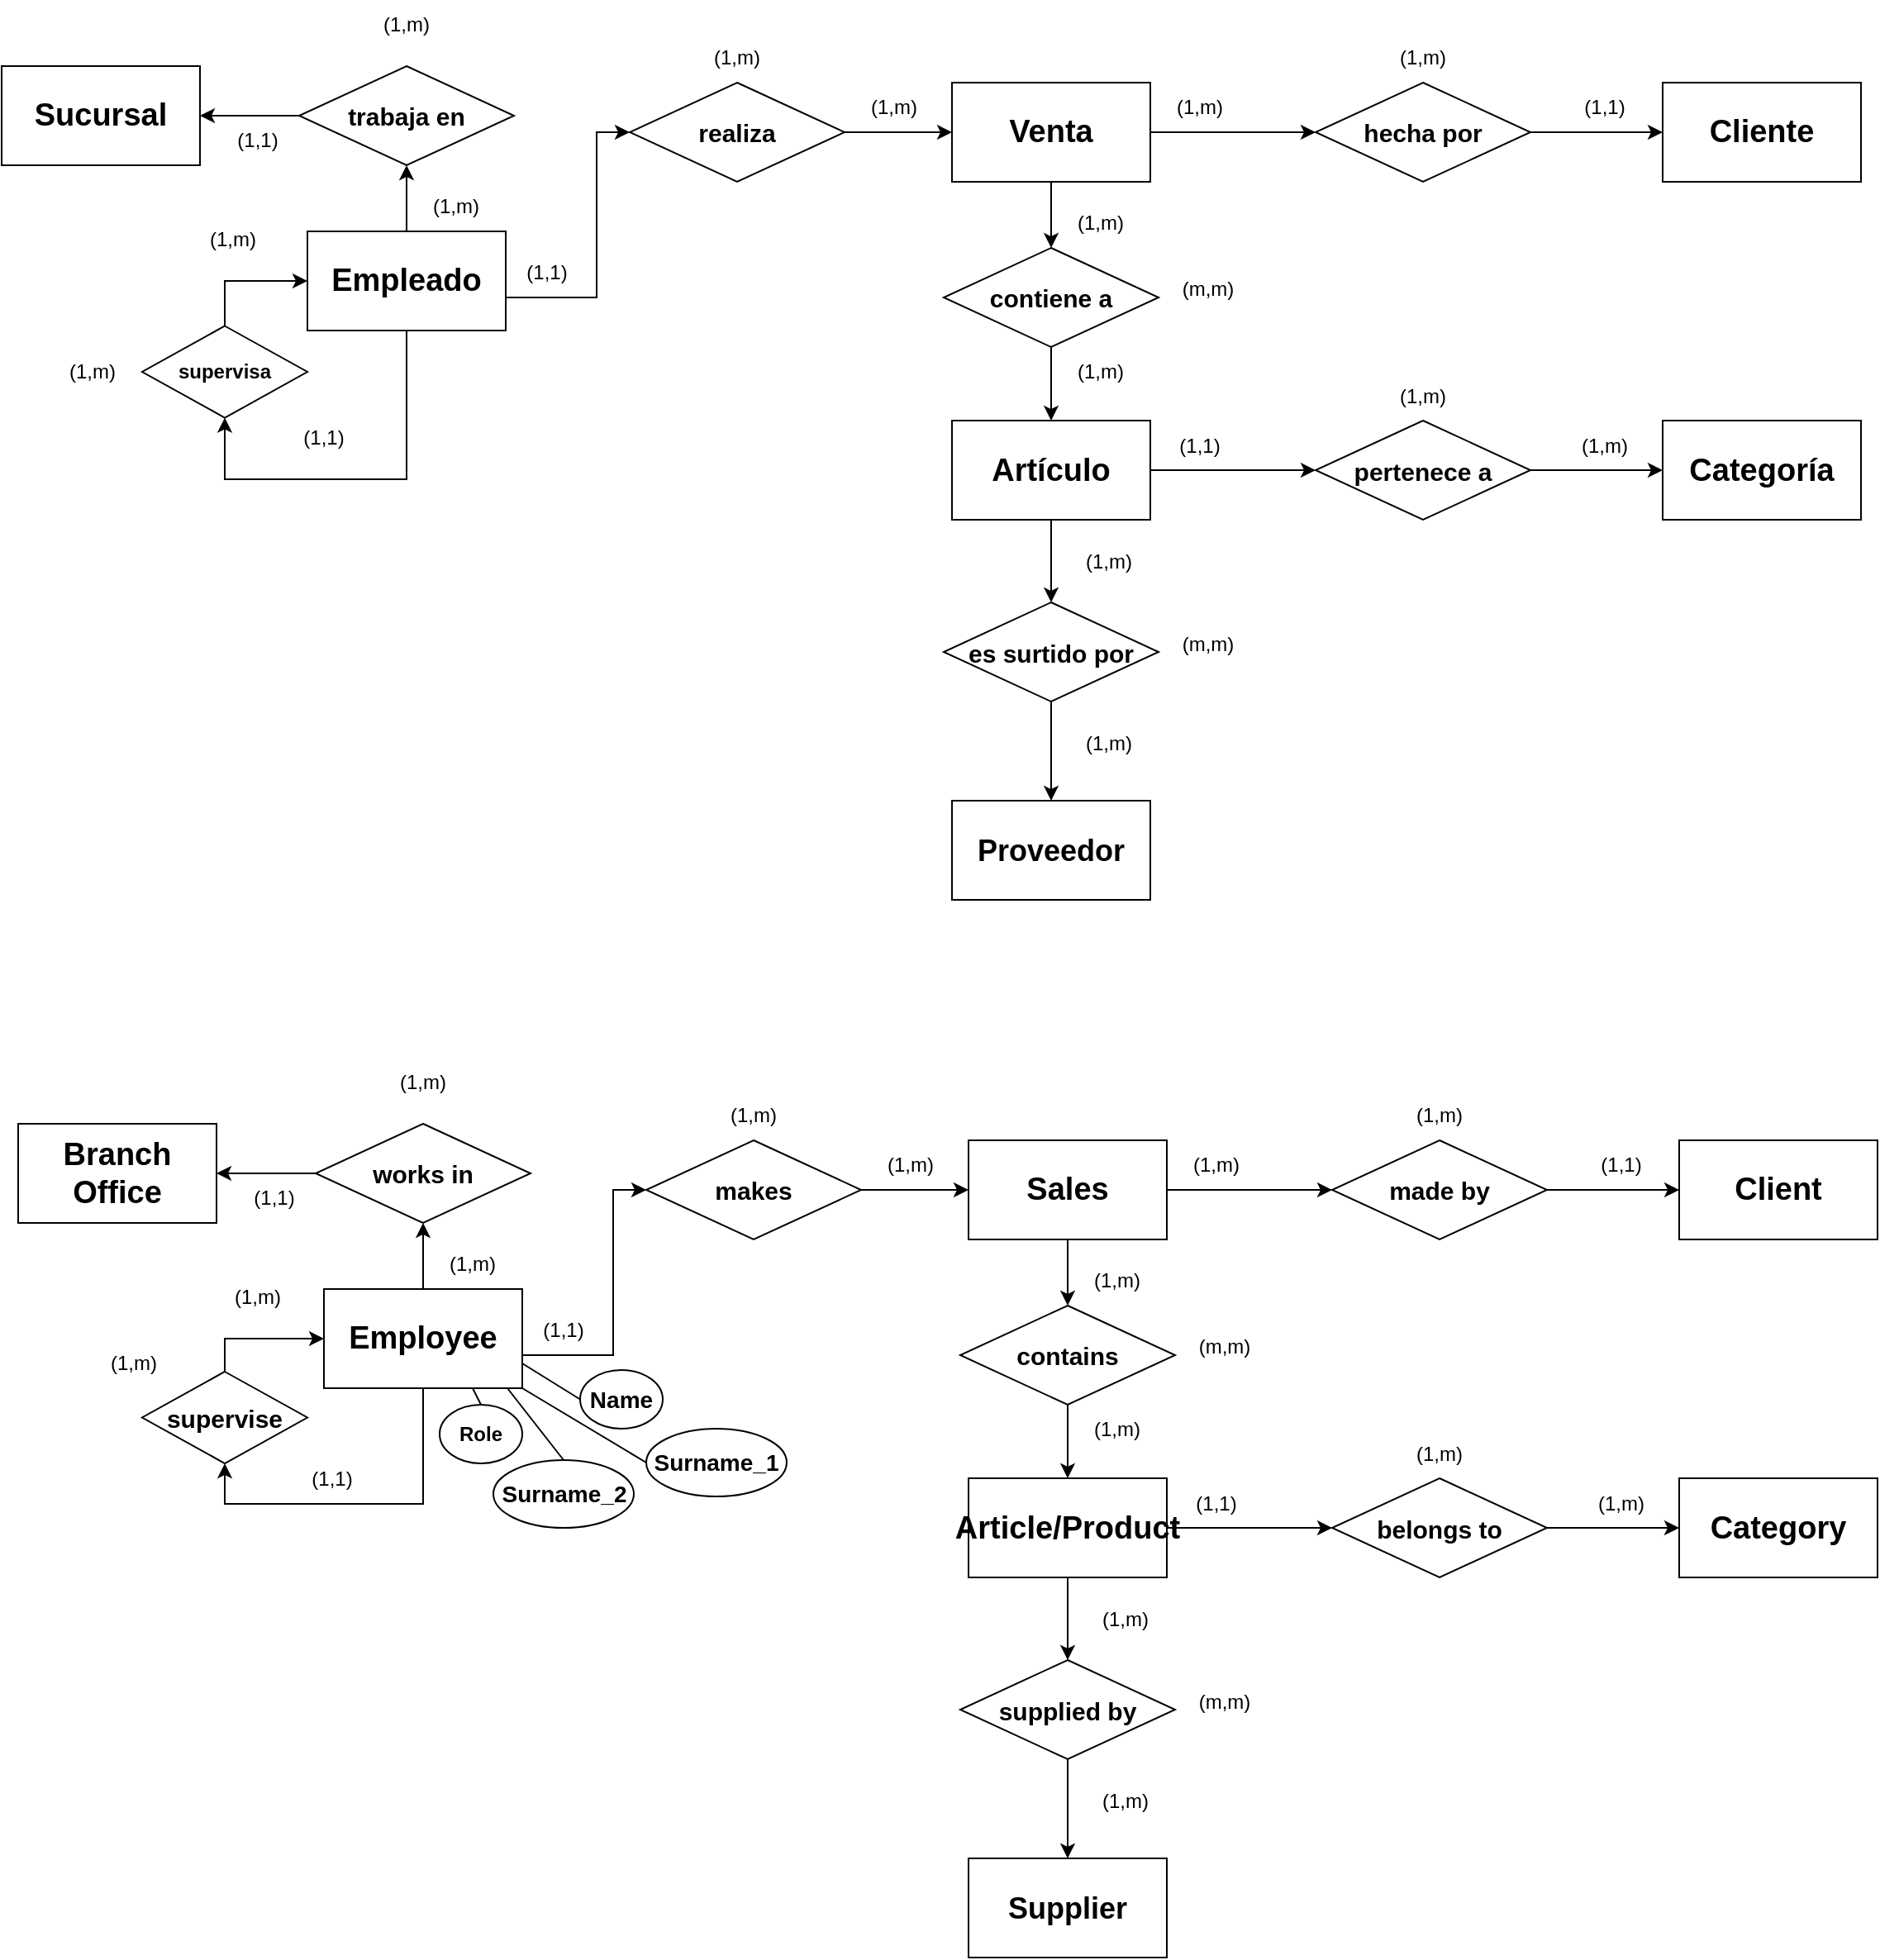 <mxfile version="27.0.3">
  <diagram id="C5RBs43oDa-KdzZeNtuy" name="Page-1">
    <mxGraphModel dx="2253" dy="795" grid="1" gridSize="10" guides="1" tooltips="1" connect="1" arrows="1" fold="1" page="1" pageScale="1" pageWidth="827" pageHeight="1169" math="0" shadow="0">
      <root>
        <mxCell id="WIyWlLk6GJQsqaUBKTNV-0" />
        <mxCell id="WIyWlLk6GJQsqaUBKTNV-1" parent="WIyWlLk6GJQsqaUBKTNV-0" />
        <mxCell id="llLbmUyGiM_DSp_lShBI-13" style="edgeStyle=orthogonalEdgeStyle;rounded=0;orthogonalLoop=1;jettySize=auto;html=1;entryX=0;entryY=0.5;entryDx=0;entryDy=0;" parent="WIyWlLk6GJQsqaUBKTNV-1" source="llLbmUyGiM_DSp_lShBI-0" target="llLbmUyGiM_DSp_lShBI-12" edge="1">
          <mxGeometry relative="1" as="geometry" />
        </mxCell>
        <mxCell id="llLbmUyGiM_DSp_lShBI-16" style="edgeStyle=orthogonalEdgeStyle;rounded=0;orthogonalLoop=1;jettySize=auto;html=1;exitX=0.5;exitY=1;exitDx=0;exitDy=0;entryX=0.5;entryY=0;entryDx=0;entryDy=0;" parent="WIyWlLk6GJQsqaUBKTNV-1" source="llLbmUyGiM_DSp_lShBI-0" target="llLbmUyGiM_DSp_lShBI-15" edge="1">
          <mxGeometry relative="1" as="geometry" />
        </mxCell>
        <mxCell id="llLbmUyGiM_DSp_lShBI-0" value="&lt;font style=&quot;font-size: 19px;&quot;&gt;&lt;b&gt;Artículo&lt;/b&gt;&lt;/font&gt;" style="rounded=0;whiteSpace=wrap;html=1;" parent="WIyWlLk6GJQsqaUBKTNV-1" vertex="1">
          <mxGeometry x="115" y="294.5" width="120" height="60" as="geometry" />
        </mxCell>
        <mxCell id="llLbmUyGiM_DSp_lShBI-1" value="&lt;b&gt;&lt;font style=&quot;font-size: 19px;&quot;&gt;Categoría&lt;/font&gt;&lt;/b&gt;" style="rounded=0;whiteSpace=wrap;html=1;" parent="WIyWlLk6GJQsqaUBKTNV-1" vertex="1">
          <mxGeometry x="545" y="294.5" width="120" height="60" as="geometry" />
        </mxCell>
        <mxCell id="llLbmUyGiM_DSp_lShBI-2" value="&lt;b&gt;&lt;font style=&quot;font-size: 18px;&quot;&gt;Proveedor&lt;/font&gt;&lt;/b&gt;" style="rounded=0;whiteSpace=wrap;html=1;" parent="WIyWlLk6GJQsqaUBKTNV-1" vertex="1">
          <mxGeometry x="115" y="524.5" width="120" height="60" as="geometry" />
        </mxCell>
        <mxCell id="llLbmUyGiM_DSp_lShBI-3" value="&lt;font style=&quot;font-size: 19px;&quot;&gt;&lt;b&gt;&lt;font&gt;Cliente&lt;/font&gt;&lt;/b&gt;&lt;/font&gt;" style="rounded=0;whiteSpace=wrap;html=1;" parent="WIyWlLk6GJQsqaUBKTNV-1" vertex="1">
          <mxGeometry x="545" y="90" width="120" height="60" as="geometry" />
        </mxCell>
        <mxCell id="llLbmUyGiM_DSp_lShBI-26" style="edgeStyle=orthogonalEdgeStyle;rounded=0;orthogonalLoop=1;jettySize=auto;html=1;exitX=0.5;exitY=0;exitDx=0;exitDy=0;entryX=0.5;entryY=1;entryDx=0;entryDy=0;" parent="WIyWlLk6GJQsqaUBKTNV-1" source="llLbmUyGiM_DSp_lShBI-4" target="llLbmUyGiM_DSp_lShBI-24" edge="1">
          <mxGeometry relative="1" as="geometry">
            <mxPoint x="-150" y="150" as="targetPoint" />
            <Array as="points" />
          </mxGeometry>
        </mxCell>
        <mxCell id="llLbmUyGiM_DSp_lShBI-31" style="edgeStyle=orthogonalEdgeStyle;rounded=0;orthogonalLoop=1;jettySize=auto;html=1;exitX=1;exitY=0.5;exitDx=0;exitDy=0;entryX=0;entryY=0.5;entryDx=0;entryDy=0;" parent="WIyWlLk6GJQsqaUBKTNV-1" source="llLbmUyGiM_DSp_lShBI-4" target="llLbmUyGiM_DSp_lShBI-30" edge="1">
          <mxGeometry relative="1" as="geometry">
            <Array as="points">
              <mxPoint x="-155" y="220" />
              <mxPoint x="-100" y="220" />
              <mxPoint x="-100" y="120" />
            </Array>
          </mxGeometry>
        </mxCell>
        <mxCell id="llLbmUyGiM_DSp_lShBI-4" value="&lt;b&gt;&lt;font style=&quot;font-size: 19px;&quot;&gt;Empleado&lt;/font&gt;&lt;/b&gt;" style="rounded=0;whiteSpace=wrap;html=1;" parent="WIyWlLk6GJQsqaUBKTNV-1" vertex="1">
          <mxGeometry x="-275" y="180" width="120" height="60" as="geometry" />
        </mxCell>
        <mxCell id="llLbmUyGiM_DSp_lShBI-5" value="&lt;b&gt;&lt;font style=&quot;font-size: 19px;&quot;&gt;Sucursal&lt;/font&gt;&lt;/b&gt;" style="rounded=0;whiteSpace=wrap;html=1;" parent="WIyWlLk6GJQsqaUBKTNV-1" vertex="1">
          <mxGeometry x="-460" y="80" width="120" height="60" as="geometry" />
        </mxCell>
        <mxCell id="llLbmUyGiM_DSp_lShBI-19" style="edgeStyle=orthogonalEdgeStyle;rounded=0;orthogonalLoop=1;jettySize=auto;html=1;exitX=0.5;exitY=1;exitDx=0;exitDy=0;entryX=0.5;entryY=0;entryDx=0;entryDy=0;" parent="WIyWlLk6GJQsqaUBKTNV-1" source="llLbmUyGiM_DSp_lShBI-6" target="llLbmUyGiM_DSp_lShBI-18" edge="1">
          <mxGeometry relative="1" as="geometry" />
        </mxCell>
        <mxCell id="llLbmUyGiM_DSp_lShBI-22" style="edgeStyle=orthogonalEdgeStyle;rounded=0;orthogonalLoop=1;jettySize=auto;html=1;exitX=1;exitY=0.5;exitDx=0;exitDy=0;entryX=0;entryY=0.5;entryDx=0;entryDy=0;" parent="WIyWlLk6GJQsqaUBKTNV-1" source="llLbmUyGiM_DSp_lShBI-6" target="llLbmUyGiM_DSp_lShBI-21" edge="1">
          <mxGeometry relative="1" as="geometry" />
        </mxCell>
        <mxCell id="llLbmUyGiM_DSp_lShBI-6" value="&lt;b&gt;&lt;font style=&quot;font-size: 19px;&quot;&gt;Venta&lt;/font&gt;&lt;/b&gt;" style="rounded=0;whiteSpace=wrap;html=1;" parent="WIyWlLk6GJQsqaUBKTNV-1" vertex="1">
          <mxGeometry x="115" y="90" width="120" height="60" as="geometry" />
        </mxCell>
        <mxCell id="llLbmUyGiM_DSp_lShBI-28" style="edgeStyle=orthogonalEdgeStyle;rounded=0;orthogonalLoop=1;jettySize=auto;html=1;entryX=0.5;entryY=1;entryDx=0;entryDy=0;exitX=0.5;exitY=1;exitDx=0;exitDy=0;" parent="WIyWlLk6GJQsqaUBKTNV-1" source="llLbmUyGiM_DSp_lShBI-4" target="llLbmUyGiM_DSp_lShBI-50" edge="1">
          <mxGeometry relative="1" as="geometry">
            <Array as="points">
              <mxPoint x="-215" y="330" />
              <mxPoint x="-325" y="330" />
            </Array>
            <mxPoint x="-290" y="355" as="sourcePoint" />
          </mxGeometry>
        </mxCell>
        <mxCell id="llLbmUyGiM_DSp_lShBI-14" style="edgeStyle=orthogonalEdgeStyle;rounded=0;orthogonalLoop=1;jettySize=auto;html=1;exitX=1;exitY=0.5;exitDx=0;exitDy=0;entryX=0;entryY=0.5;entryDx=0;entryDy=0;" parent="WIyWlLk6GJQsqaUBKTNV-1" source="llLbmUyGiM_DSp_lShBI-12" target="llLbmUyGiM_DSp_lShBI-1" edge="1">
          <mxGeometry relative="1" as="geometry" />
        </mxCell>
        <mxCell id="llLbmUyGiM_DSp_lShBI-12" value="&lt;font style=&quot;font-size: 15px;&quot;&gt;&lt;b&gt;pertenece a&lt;/b&gt;&lt;/font&gt;" style="rhombus;whiteSpace=wrap;html=1;" parent="WIyWlLk6GJQsqaUBKTNV-1" vertex="1">
          <mxGeometry x="335" y="294.5" width="130" height="60" as="geometry" />
        </mxCell>
        <mxCell id="llLbmUyGiM_DSp_lShBI-17" style="edgeStyle=orthogonalEdgeStyle;rounded=0;orthogonalLoop=1;jettySize=auto;html=1;exitX=0.5;exitY=1;exitDx=0;exitDy=0;entryX=0.5;entryY=0;entryDx=0;entryDy=0;" parent="WIyWlLk6GJQsqaUBKTNV-1" source="llLbmUyGiM_DSp_lShBI-15" target="llLbmUyGiM_DSp_lShBI-2" edge="1">
          <mxGeometry relative="1" as="geometry" />
        </mxCell>
        <mxCell id="llLbmUyGiM_DSp_lShBI-15" value="&lt;font style=&quot;font-size: 15px;&quot;&gt;&lt;b&gt;es surtido por&lt;/b&gt;&lt;/font&gt;" style="rhombus;whiteSpace=wrap;html=1;" parent="WIyWlLk6GJQsqaUBKTNV-1" vertex="1">
          <mxGeometry x="110" y="404.5" width="130" height="60" as="geometry" />
        </mxCell>
        <mxCell id="llLbmUyGiM_DSp_lShBI-20" style="edgeStyle=orthogonalEdgeStyle;rounded=0;orthogonalLoop=1;jettySize=auto;html=1;exitX=0.5;exitY=1;exitDx=0;exitDy=0;entryX=0.5;entryY=0;entryDx=0;entryDy=0;" parent="WIyWlLk6GJQsqaUBKTNV-1" source="llLbmUyGiM_DSp_lShBI-18" target="llLbmUyGiM_DSp_lShBI-0" edge="1">
          <mxGeometry relative="1" as="geometry" />
        </mxCell>
        <mxCell id="llLbmUyGiM_DSp_lShBI-18" value="&lt;font style=&quot;font-size: 15px;&quot;&gt;&lt;b&gt;contiene a&lt;/b&gt;&lt;/font&gt;" style="rhombus;whiteSpace=wrap;html=1;" parent="WIyWlLk6GJQsqaUBKTNV-1" vertex="1">
          <mxGeometry x="110" y="190" width="130" height="60" as="geometry" />
        </mxCell>
        <mxCell id="llLbmUyGiM_DSp_lShBI-23" style="edgeStyle=orthogonalEdgeStyle;rounded=0;orthogonalLoop=1;jettySize=auto;html=1;exitX=1;exitY=0.5;exitDx=0;exitDy=0;entryX=0;entryY=0.5;entryDx=0;entryDy=0;" parent="WIyWlLk6GJQsqaUBKTNV-1" source="llLbmUyGiM_DSp_lShBI-21" target="llLbmUyGiM_DSp_lShBI-3" edge="1">
          <mxGeometry relative="1" as="geometry" />
        </mxCell>
        <mxCell id="llLbmUyGiM_DSp_lShBI-21" value="&lt;font style=&quot;font-size: 15px;&quot;&gt;&lt;b&gt;hecha por&lt;/b&gt;&lt;/font&gt;" style="rhombus;whiteSpace=wrap;html=1;" parent="WIyWlLk6GJQsqaUBKTNV-1" vertex="1">
          <mxGeometry x="335" y="90" width="130" height="60" as="geometry" />
        </mxCell>
        <mxCell id="llLbmUyGiM_DSp_lShBI-25" style="edgeStyle=orthogonalEdgeStyle;rounded=0;orthogonalLoop=1;jettySize=auto;html=1;exitX=0;exitY=0.5;exitDx=0;exitDy=0;entryX=1;entryY=0.5;entryDx=0;entryDy=0;" parent="WIyWlLk6GJQsqaUBKTNV-1" source="llLbmUyGiM_DSp_lShBI-24" target="llLbmUyGiM_DSp_lShBI-5" edge="1">
          <mxGeometry relative="1" as="geometry" />
        </mxCell>
        <mxCell id="llLbmUyGiM_DSp_lShBI-24" value="&lt;font style=&quot;font-size: 15px;&quot;&gt;&lt;b&gt;trabaja en&lt;/b&gt;&lt;/font&gt;" style="rhombus;whiteSpace=wrap;html=1;" parent="WIyWlLk6GJQsqaUBKTNV-1" vertex="1">
          <mxGeometry x="-280" y="80" width="130" height="60" as="geometry" />
        </mxCell>
        <mxCell id="llLbmUyGiM_DSp_lShBI-32" style="edgeStyle=orthogonalEdgeStyle;rounded=0;orthogonalLoop=1;jettySize=auto;html=1;exitX=1;exitY=0.5;exitDx=0;exitDy=0;entryX=0;entryY=0.5;entryDx=0;entryDy=0;" parent="WIyWlLk6GJQsqaUBKTNV-1" source="llLbmUyGiM_DSp_lShBI-30" target="llLbmUyGiM_DSp_lShBI-6" edge="1">
          <mxGeometry relative="1" as="geometry" />
        </mxCell>
        <mxCell id="llLbmUyGiM_DSp_lShBI-30" value="&lt;font style=&quot;font-size: 15px;&quot;&gt;&lt;b&gt;realiza&lt;/b&gt;&lt;/font&gt;" style="rhombus;whiteSpace=wrap;html=1;" parent="WIyWlLk6GJQsqaUBKTNV-1" vertex="1">
          <mxGeometry x="-80" y="90" width="130" height="60" as="geometry" />
        </mxCell>
        <mxCell id="llLbmUyGiM_DSp_lShBI-33" value="(1,1)" style="text;html=1;align=center;verticalAlign=middle;whiteSpace=wrap;rounded=0;" parent="WIyWlLk6GJQsqaUBKTNV-1" vertex="1">
          <mxGeometry x="235" y="294.5" width="60" height="30" as="geometry" />
        </mxCell>
        <mxCell id="llLbmUyGiM_DSp_lShBI-34" value="(1,m)" style="text;html=1;align=center;verticalAlign=middle;whiteSpace=wrap;rounded=0;" parent="WIyWlLk6GJQsqaUBKTNV-1" vertex="1">
          <mxGeometry x="480" y="294.5" width="60" height="30" as="geometry" />
        </mxCell>
        <mxCell id="llLbmUyGiM_DSp_lShBI-35" value="(1,m)" style="text;html=1;align=center;verticalAlign=middle;whiteSpace=wrap;rounded=0;" parent="WIyWlLk6GJQsqaUBKTNV-1" vertex="1">
          <mxGeometry x="370" y="264.5" width="60" height="30" as="geometry" />
        </mxCell>
        <mxCell id="llLbmUyGiM_DSp_lShBI-36" value="(1,m)" style="text;html=1;align=center;verticalAlign=middle;whiteSpace=wrap;rounded=0;" parent="WIyWlLk6GJQsqaUBKTNV-1" vertex="1">
          <mxGeometry x="370" y="60" width="60" height="30" as="geometry" />
        </mxCell>
        <mxCell id="llLbmUyGiM_DSp_lShBI-37" value="(1,m)" style="text;html=1;align=center;verticalAlign=middle;whiteSpace=wrap;rounded=0;" parent="WIyWlLk6GJQsqaUBKTNV-1" vertex="1">
          <mxGeometry x="235" y="90" width="60" height="30" as="geometry" />
        </mxCell>
        <mxCell id="llLbmUyGiM_DSp_lShBI-38" value="(1,1)" style="text;html=1;align=center;verticalAlign=middle;whiteSpace=wrap;rounded=0;" parent="WIyWlLk6GJQsqaUBKTNV-1" vertex="1">
          <mxGeometry x="480" y="90" width="60" height="30" as="geometry" />
        </mxCell>
        <mxCell id="llLbmUyGiM_DSp_lShBI-39" value="(1,m)" style="text;html=1;align=center;verticalAlign=middle;whiteSpace=wrap;rounded=0;" parent="WIyWlLk6GJQsqaUBKTNV-1" vertex="1">
          <mxGeometry x="180" y="474.5" width="60" height="30" as="geometry" />
        </mxCell>
        <mxCell id="llLbmUyGiM_DSp_lShBI-40" value="(m,m)" style="text;html=1;align=center;verticalAlign=middle;whiteSpace=wrap;rounded=0;" parent="WIyWlLk6GJQsqaUBKTNV-1" vertex="1">
          <mxGeometry x="240" y="414.5" width="60" height="30" as="geometry" />
        </mxCell>
        <mxCell id="llLbmUyGiM_DSp_lShBI-41" value="(1,m)" style="text;html=1;align=center;verticalAlign=middle;whiteSpace=wrap;rounded=0;" parent="WIyWlLk6GJQsqaUBKTNV-1" vertex="1">
          <mxGeometry x="180" y="364.5" width="60" height="30" as="geometry" />
        </mxCell>
        <mxCell id="llLbmUyGiM_DSp_lShBI-42" value="(m,m)" style="text;html=1;align=center;verticalAlign=middle;whiteSpace=wrap;rounded=0;" parent="WIyWlLk6GJQsqaUBKTNV-1" vertex="1">
          <mxGeometry x="240" y="200" width="60" height="30" as="geometry" />
        </mxCell>
        <mxCell id="llLbmUyGiM_DSp_lShBI-43" value="(1,m)" style="text;html=1;align=center;verticalAlign=middle;whiteSpace=wrap;rounded=0;" parent="WIyWlLk6GJQsqaUBKTNV-1" vertex="1">
          <mxGeometry x="175" y="160" width="60" height="30" as="geometry" />
        </mxCell>
        <mxCell id="llLbmUyGiM_DSp_lShBI-44" value="(1,m)" style="text;html=1;align=center;verticalAlign=middle;whiteSpace=wrap;rounded=0;" parent="WIyWlLk6GJQsqaUBKTNV-1" vertex="1">
          <mxGeometry x="175" y="250" width="60" height="30" as="geometry" />
        </mxCell>
        <mxCell id="llLbmUyGiM_DSp_lShBI-45" value="(1,m)" style="text;html=1;align=center;verticalAlign=middle;whiteSpace=wrap;rounded=0;" parent="WIyWlLk6GJQsqaUBKTNV-1" vertex="1">
          <mxGeometry x="-45" y="60" width="60" height="30" as="geometry" />
        </mxCell>
        <mxCell id="llLbmUyGiM_DSp_lShBI-47" value="(1,m)" style="text;html=1;align=center;verticalAlign=middle;whiteSpace=wrap;rounded=0;" parent="WIyWlLk6GJQsqaUBKTNV-1" vertex="1">
          <mxGeometry x="50" y="90" width="60" height="30" as="geometry" />
        </mxCell>
        <mxCell id="llLbmUyGiM_DSp_lShBI-48" value="(1,1)" style="text;html=1;align=center;verticalAlign=middle;whiteSpace=wrap;rounded=0;" parent="WIyWlLk6GJQsqaUBKTNV-1" vertex="1">
          <mxGeometry x="-160" y="190" width="60" height="30" as="geometry" />
        </mxCell>
        <mxCell id="llLbmUyGiM_DSp_lShBI-51" style="edgeStyle=orthogonalEdgeStyle;rounded=0;orthogonalLoop=1;jettySize=auto;html=1;exitX=0.5;exitY=0;exitDx=0;exitDy=0;entryX=0;entryY=0.5;entryDx=0;entryDy=0;" parent="WIyWlLk6GJQsqaUBKTNV-1" source="llLbmUyGiM_DSp_lShBI-50" target="llLbmUyGiM_DSp_lShBI-4" edge="1">
          <mxGeometry relative="1" as="geometry" />
        </mxCell>
        <mxCell id="llLbmUyGiM_DSp_lShBI-50" value="&lt;b&gt;supervisa&lt;/b&gt;" style="rhombus;whiteSpace=wrap;html=1;" parent="WIyWlLk6GJQsqaUBKTNV-1" vertex="1">
          <mxGeometry x="-375" y="237.25" width="100" height="55.5" as="geometry" />
        </mxCell>
        <mxCell id="llLbmUyGiM_DSp_lShBI-56" value="(1,m)" style="text;html=1;align=center;verticalAlign=middle;whiteSpace=wrap;rounded=0;" parent="WIyWlLk6GJQsqaUBKTNV-1" vertex="1">
          <mxGeometry x="-435" y="250" width="60" height="30" as="geometry" />
        </mxCell>
        <mxCell id="llLbmUyGiM_DSp_lShBI-57" value="(1,1)" style="text;html=1;align=center;verticalAlign=middle;whiteSpace=wrap;rounded=0;" parent="WIyWlLk6GJQsqaUBKTNV-1" vertex="1">
          <mxGeometry x="-295" y="290" width="60" height="30" as="geometry" />
        </mxCell>
        <mxCell id="llLbmUyGiM_DSp_lShBI-58" value="(1,m)" style="text;html=1;align=center;verticalAlign=middle;whiteSpace=wrap;rounded=0;" parent="WIyWlLk6GJQsqaUBKTNV-1" vertex="1">
          <mxGeometry x="-350" y="170" width="60" height="30" as="geometry" />
        </mxCell>
        <mxCell id="llLbmUyGiM_DSp_lShBI-59" value="(1,m)" style="text;html=1;align=center;verticalAlign=middle;whiteSpace=wrap;rounded=0;" parent="WIyWlLk6GJQsqaUBKTNV-1" vertex="1">
          <mxGeometry x="-215" y="150" width="60" height="30" as="geometry" />
        </mxCell>
        <mxCell id="llLbmUyGiM_DSp_lShBI-60" value="(1,1)" style="text;html=1;align=center;verticalAlign=middle;whiteSpace=wrap;rounded=0;" parent="WIyWlLk6GJQsqaUBKTNV-1" vertex="1">
          <mxGeometry x="-335" y="110" width="60" height="30" as="geometry" />
        </mxCell>
        <mxCell id="llLbmUyGiM_DSp_lShBI-61" value="(1,m)" style="text;html=1;align=center;verticalAlign=middle;whiteSpace=wrap;rounded=0;" parent="WIyWlLk6GJQsqaUBKTNV-1" vertex="1">
          <mxGeometry x="-245" y="40" width="60" height="30" as="geometry" />
        </mxCell>
        <mxCell id="HCAQLr0svEUG1q-5PZJa-0" style="edgeStyle=orthogonalEdgeStyle;rounded=0;orthogonalLoop=1;jettySize=auto;html=1;entryX=0;entryY=0.5;entryDx=0;entryDy=0;" parent="WIyWlLk6GJQsqaUBKTNV-1" source="HCAQLr0svEUG1q-5PZJa-2" target="HCAQLr0svEUG1q-5PZJa-17" edge="1">
          <mxGeometry relative="1" as="geometry" />
        </mxCell>
        <mxCell id="HCAQLr0svEUG1q-5PZJa-1" style="edgeStyle=orthogonalEdgeStyle;rounded=0;orthogonalLoop=1;jettySize=auto;html=1;exitX=0.5;exitY=1;exitDx=0;exitDy=0;entryX=0.5;entryY=0;entryDx=0;entryDy=0;" parent="WIyWlLk6GJQsqaUBKTNV-1" source="HCAQLr0svEUG1q-5PZJa-2" target="HCAQLr0svEUG1q-5PZJa-19" edge="1">
          <mxGeometry relative="1" as="geometry" />
        </mxCell>
        <mxCell id="HCAQLr0svEUG1q-5PZJa-2" value="&lt;font style=&quot;font-size: 19px;&quot;&gt;&lt;b&gt;Article/Product&lt;/b&gt;&lt;/font&gt;" style="rounded=0;whiteSpace=wrap;html=1;" parent="WIyWlLk6GJQsqaUBKTNV-1" vertex="1">
          <mxGeometry x="125" y="934.5" width="120" height="60" as="geometry" />
        </mxCell>
        <mxCell id="HCAQLr0svEUG1q-5PZJa-3" value="&lt;b&gt;&lt;font style=&quot;font-size: 19px;&quot;&gt;Category&lt;/font&gt;&lt;/b&gt;" style="rounded=0;whiteSpace=wrap;html=1;" parent="WIyWlLk6GJQsqaUBKTNV-1" vertex="1">
          <mxGeometry x="555" y="934.5" width="120" height="60" as="geometry" />
        </mxCell>
        <mxCell id="HCAQLr0svEUG1q-5PZJa-4" value="&lt;b&gt;&lt;font style=&quot;font-size: 18px;&quot;&gt;Supplier&lt;/font&gt;&lt;/b&gt;" style="rounded=0;whiteSpace=wrap;html=1;" parent="WIyWlLk6GJQsqaUBKTNV-1" vertex="1">
          <mxGeometry x="125" y="1164.5" width="120" height="60" as="geometry" />
        </mxCell>
        <mxCell id="HCAQLr0svEUG1q-5PZJa-5" value="&lt;font style=&quot;font-size: 19px;&quot;&gt;&lt;b&gt;&lt;font&gt;Client&lt;/font&gt;&lt;/b&gt;&lt;/font&gt;" style="rounded=0;whiteSpace=wrap;html=1;" parent="WIyWlLk6GJQsqaUBKTNV-1" vertex="1">
          <mxGeometry x="555" y="730" width="120" height="60" as="geometry" />
        </mxCell>
        <mxCell id="HCAQLr0svEUG1q-5PZJa-6" style="edgeStyle=orthogonalEdgeStyle;rounded=0;orthogonalLoop=1;jettySize=auto;html=1;exitX=0.5;exitY=0;exitDx=0;exitDy=0;entryX=0.5;entryY=1;entryDx=0;entryDy=0;" parent="WIyWlLk6GJQsqaUBKTNV-1" source="HCAQLr0svEUG1q-5PZJa-9" target="HCAQLr0svEUG1q-5PZJa-25" edge="1">
          <mxGeometry relative="1" as="geometry">
            <mxPoint x="-140" y="790" as="targetPoint" />
            <Array as="points" />
          </mxGeometry>
        </mxCell>
        <mxCell id="HCAQLr0svEUG1q-5PZJa-8" style="edgeStyle=orthogonalEdgeStyle;rounded=0;orthogonalLoop=1;jettySize=auto;html=1;exitX=1;exitY=0.5;exitDx=0;exitDy=0;entryX=0;entryY=0.5;entryDx=0;entryDy=0;" parent="WIyWlLk6GJQsqaUBKTNV-1" source="HCAQLr0svEUG1q-5PZJa-9" target="HCAQLr0svEUG1q-5PZJa-27" edge="1">
          <mxGeometry relative="1" as="geometry">
            <Array as="points">
              <mxPoint x="-145" y="860" />
              <mxPoint x="-90" y="860" />
              <mxPoint x="-90" y="760" />
            </Array>
          </mxGeometry>
        </mxCell>
        <mxCell id="HCAQLr0svEUG1q-5PZJa-9" value="&lt;b&gt;&lt;font style=&quot;font-size: 19px;&quot;&gt;Employee&lt;/font&gt;&lt;/b&gt;" style="rounded=0;whiteSpace=wrap;html=1;" parent="WIyWlLk6GJQsqaUBKTNV-1" vertex="1">
          <mxGeometry x="-265" y="820" width="120" height="60" as="geometry" />
        </mxCell>
        <mxCell id="HCAQLr0svEUG1q-5PZJa-10" value="&lt;b&gt;&lt;font style=&quot;font-size: 19px;&quot;&gt;Branch Office&lt;/font&gt;&lt;/b&gt;" style="rounded=0;whiteSpace=wrap;html=1;" parent="WIyWlLk6GJQsqaUBKTNV-1" vertex="1">
          <mxGeometry x="-450" y="720" width="120" height="60" as="geometry" />
        </mxCell>
        <mxCell id="HCAQLr0svEUG1q-5PZJa-11" style="edgeStyle=orthogonalEdgeStyle;rounded=0;orthogonalLoop=1;jettySize=auto;html=1;exitX=0.5;exitY=1;exitDx=0;exitDy=0;entryX=0.5;entryY=0;entryDx=0;entryDy=0;" parent="WIyWlLk6GJQsqaUBKTNV-1" source="HCAQLr0svEUG1q-5PZJa-13" target="HCAQLr0svEUG1q-5PZJa-21" edge="1">
          <mxGeometry relative="1" as="geometry" />
        </mxCell>
        <mxCell id="HCAQLr0svEUG1q-5PZJa-12" style="edgeStyle=orthogonalEdgeStyle;rounded=0;orthogonalLoop=1;jettySize=auto;html=1;exitX=1;exitY=0.5;exitDx=0;exitDy=0;entryX=0;entryY=0.5;entryDx=0;entryDy=0;" parent="WIyWlLk6GJQsqaUBKTNV-1" source="HCAQLr0svEUG1q-5PZJa-13" target="HCAQLr0svEUG1q-5PZJa-23" edge="1">
          <mxGeometry relative="1" as="geometry" />
        </mxCell>
        <mxCell id="HCAQLr0svEUG1q-5PZJa-13" value="&lt;b&gt;&lt;font style=&quot;font-size: 19px;&quot;&gt;Sales&lt;/font&gt;&lt;/b&gt;" style="rounded=0;whiteSpace=wrap;html=1;" parent="WIyWlLk6GJQsqaUBKTNV-1" vertex="1">
          <mxGeometry x="125" y="730" width="120" height="60" as="geometry" />
        </mxCell>
        <mxCell id="HCAQLr0svEUG1q-5PZJa-14" style="edgeStyle=orthogonalEdgeStyle;rounded=0;orthogonalLoop=1;jettySize=auto;html=1;entryX=0.5;entryY=1;entryDx=0;entryDy=0;exitX=0.5;exitY=1;exitDx=0;exitDy=0;" parent="WIyWlLk6GJQsqaUBKTNV-1" source="HCAQLr0svEUG1q-5PZJa-9" target="HCAQLr0svEUG1q-5PZJa-45" edge="1">
          <mxGeometry relative="1" as="geometry">
            <Array as="points">
              <mxPoint x="-205" y="950" />
              <mxPoint x="-325" y="950" />
            </Array>
            <mxPoint x="-205" y="950" as="sourcePoint" />
          </mxGeometry>
        </mxCell>
        <mxCell id="HCAQLr0svEUG1q-5PZJa-16" style="edgeStyle=orthogonalEdgeStyle;rounded=0;orthogonalLoop=1;jettySize=auto;html=1;exitX=1;exitY=0.5;exitDx=0;exitDy=0;entryX=0;entryY=0.5;entryDx=0;entryDy=0;" parent="WIyWlLk6GJQsqaUBKTNV-1" source="HCAQLr0svEUG1q-5PZJa-17" target="HCAQLr0svEUG1q-5PZJa-3" edge="1">
          <mxGeometry relative="1" as="geometry" />
        </mxCell>
        <mxCell id="HCAQLr0svEUG1q-5PZJa-17" value="&lt;font style=&quot;font-size: 15px;&quot;&gt;&lt;b&gt;belongs to&lt;/b&gt;&lt;/font&gt;" style="rhombus;whiteSpace=wrap;html=1;" parent="WIyWlLk6GJQsqaUBKTNV-1" vertex="1">
          <mxGeometry x="345" y="934.5" width="130" height="60" as="geometry" />
        </mxCell>
        <mxCell id="HCAQLr0svEUG1q-5PZJa-18" style="edgeStyle=orthogonalEdgeStyle;rounded=0;orthogonalLoop=1;jettySize=auto;html=1;exitX=0.5;exitY=1;exitDx=0;exitDy=0;entryX=0.5;entryY=0;entryDx=0;entryDy=0;" parent="WIyWlLk6GJQsqaUBKTNV-1" source="HCAQLr0svEUG1q-5PZJa-19" target="HCAQLr0svEUG1q-5PZJa-4" edge="1">
          <mxGeometry relative="1" as="geometry" />
        </mxCell>
        <mxCell id="HCAQLr0svEUG1q-5PZJa-19" value="&lt;font style=&quot;font-size: 15px;&quot;&gt;&lt;b&gt;supplied by&lt;/b&gt;&lt;/font&gt;" style="rhombus;whiteSpace=wrap;html=1;" parent="WIyWlLk6GJQsqaUBKTNV-1" vertex="1">
          <mxGeometry x="120" y="1044.5" width="130" height="60" as="geometry" />
        </mxCell>
        <mxCell id="HCAQLr0svEUG1q-5PZJa-20" style="edgeStyle=orthogonalEdgeStyle;rounded=0;orthogonalLoop=1;jettySize=auto;html=1;exitX=0.5;exitY=1;exitDx=0;exitDy=0;entryX=0.5;entryY=0;entryDx=0;entryDy=0;" parent="WIyWlLk6GJQsqaUBKTNV-1" source="HCAQLr0svEUG1q-5PZJa-21" target="HCAQLr0svEUG1q-5PZJa-2" edge="1">
          <mxGeometry relative="1" as="geometry" />
        </mxCell>
        <mxCell id="HCAQLr0svEUG1q-5PZJa-21" value="&lt;font style=&quot;font-size: 15px;&quot;&gt;&lt;b&gt;contains&lt;/b&gt;&lt;/font&gt;" style="rhombus;whiteSpace=wrap;html=1;" parent="WIyWlLk6GJQsqaUBKTNV-1" vertex="1">
          <mxGeometry x="120" y="830" width="130" height="60" as="geometry" />
        </mxCell>
        <mxCell id="HCAQLr0svEUG1q-5PZJa-22" style="edgeStyle=orthogonalEdgeStyle;rounded=0;orthogonalLoop=1;jettySize=auto;html=1;exitX=1;exitY=0.5;exitDx=0;exitDy=0;entryX=0;entryY=0.5;entryDx=0;entryDy=0;" parent="WIyWlLk6GJQsqaUBKTNV-1" source="HCAQLr0svEUG1q-5PZJa-23" target="HCAQLr0svEUG1q-5PZJa-5" edge="1">
          <mxGeometry relative="1" as="geometry" />
        </mxCell>
        <mxCell id="HCAQLr0svEUG1q-5PZJa-23" value="&lt;font style=&quot;font-size: 15px;&quot;&gt;&lt;b&gt;made by&lt;/b&gt;&lt;/font&gt;" style="rhombus;whiteSpace=wrap;html=1;" parent="WIyWlLk6GJQsqaUBKTNV-1" vertex="1">
          <mxGeometry x="345" y="730" width="130" height="60" as="geometry" />
        </mxCell>
        <mxCell id="HCAQLr0svEUG1q-5PZJa-24" style="edgeStyle=orthogonalEdgeStyle;rounded=0;orthogonalLoop=1;jettySize=auto;html=1;exitX=0;exitY=0.5;exitDx=0;exitDy=0;entryX=1;entryY=0.5;entryDx=0;entryDy=0;" parent="WIyWlLk6GJQsqaUBKTNV-1" source="HCAQLr0svEUG1q-5PZJa-25" target="HCAQLr0svEUG1q-5PZJa-10" edge="1">
          <mxGeometry relative="1" as="geometry" />
        </mxCell>
        <mxCell id="HCAQLr0svEUG1q-5PZJa-25" value="&lt;font style=&quot;font-size: 15px;&quot;&gt;&lt;b&gt;works in&lt;/b&gt;&lt;/font&gt;" style="rhombus;whiteSpace=wrap;html=1;" parent="WIyWlLk6GJQsqaUBKTNV-1" vertex="1">
          <mxGeometry x="-270" y="720" width="130" height="60" as="geometry" />
        </mxCell>
        <mxCell id="HCAQLr0svEUG1q-5PZJa-26" style="edgeStyle=orthogonalEdgeStyle;rounded=0;orthogonalLoop=1;jettySize=auto;html=1;exitX=1;exitY=0.5;exitDx=0;exitDy=0;entryX=0;entryY=0.5;entryDx=0;entryDy=0;" parent="WIyWlLk6GJQsqaUBKTNV-1" source="HCAQLr0svEUG1q-5PZJa-27" target="HCAQLr0svEUG1q-5PZJa-13" edge="1">
          <mxGeometry relative="1" as="geometry" />
        </mxCell>
        <mxCell id="HCAQLr0svEUG1q-5PZJa-27" value="&lt;font style=&quot;font-size: 15px;&quot;&gt;&lt;b&gt;makes&lt;/b&gt;&lt;/font&gt;" style="rhombus;whiteSpace=wrap;html=1;" parent="WIyWlLk6GJQsqaUBKTNV-1" vertex="1">
          <mxGeometry x="-70" y="730" width="130" height="60" as="geometry" />
        </mxCell>
        <mxCell id="HCAQLr0svEUG1q-5PZJa-28" value="(1,1)" style="text;html=1;align=center;verticalAlign=middle;whiteSpace=wrap;rounded=0;" parent="WIyWlLk6GJQsqaUBKTNV-1" vertex="1">
          <mxGeometry x="245" y="934.5" width="60" height="30" as="geometry" />
        </mxCell>
        <mxCell id="HCAQLr0svEUG1q-5PZJa-29" value="(1,m)" style="text;html=1;align=center;verticalAlign=middle;whiteSpace=wrap;rounded=0;" parent="WIyWlLk6GJQsqaUBKTNV-1" vertex="1">
          <mxGeometry x="490" y="934.5" width="60" height="30" as="geometry" />
        </mxCell>
        <mxCell id="HCAQLr0svEUG1q-5PZJa-30" value="(1,m)" style="text;html=1;align=center;verticalAlign=middle;whiteSpace=wrap;rounded=0;" parent="WIyWlLk6GJQsqaUBKTNV-1" vertex="1">
          <mxGeometry x="380" y="904.5" width="60" height="30" as="geometry" />
        </mxCell>
        <mxCell id="HCAQLr0svEUG1q-5PZJa-31" value="(1,m)" style="text;html=1;align=center;verticalAlign=middle;whiteSpace=wrap;rounded=0;" parent="WIyWlLk6GJQsqaUBKTNV-1" vertex="1">
          <mxGeometry x="380" y="700" width="60" height="30" as="geometry" />
        </mxCell>
        <mxCell id="HCAQLr0svEUG1q-5PZJa-32" value="(1,m)" style="text;html=1;align=center;verticalAlign=middle;whiteSpace=wrap;rounded=0;" parent="WIyWlLk6GJQsqaUBKTNV-1" vertex="1">
          <mxGeometry x="245" y="730" width="60" height="30" as="geometry" />
        </mxCell>
        <mxCell id="HCAQLr0svEUG1q-5PZJa-33" value="(1,1)" style="text;html=1;align=center;verticalAlign=middle;whiteSpace=wrap;rounded=0;" parent="WIyWlLk6GJQsqaUBKTNV-1" vertex="1">
          <mxGeometry x="490" y="730" width="60" height="30" as="geometry" />
        </mxCell>
        <mxCell id="HCAQLr0svEUG1q-5PZJa-34" value="(1,m)" style="text;html=1;align=center;verticalAlign=middle;whiteSpace=wrap;rounded=0;" parent="WIyWlLk6GJQsqaUBKTNV-1" vertex="1">
          <mxGeometry x="190" y="1114.5" width="60" height="30" as="geometry" />
        </mxCell>
        <mxCell id="HCAQLr0svEUG1q-5PZJa-35" value="(m,m)" style="text;html=1;align=center;verticalAlign=middle;whiteSpace=wrap;rounded=0;" parent="WIyWlLk6GJQsqaUBKTNV-1" vertex="1">
          <mxGeometry x="250" y="1054.5" width="60" height="30" as="geometry" />
        </mxCell>
        <mxCell id="HCAQLr0svEUG1q-5PZJa-36" value="(1,m)" style="text;html=1;align=center;verticalAlign=middle;whiteSpace=wrap;rounded=0;" parent="WIyWlLk6GJQsqaUBKTNV-1" vertex="1">
          <mxGeometry x="190" y="1004.5" width="60" height="30" as="geometry" />
        </mxCell>
        <mxCell id="HCAQLr0svEUG1q-5PZJa-37" value="(m,m)" style="text;html=1;align=center;verticalAlign=middle;whiteSpace=wrap;rounded=0;" parent="WIyWlLk6GJQsqaUBKTNV-1" vertex="1">
          <mxGeometry x="250" y="840" width="60" height="30" as="geometry" />
        </mxCell>
        <mxCell id="HCAQLr0svEUG1q-5PZJa-38" value="(1,m)" style="text;html=1;align=center;verticalAlign=middle;whiteSpace=wrap;rounded=0;" parent="WIyWlLk6GJQsqaUBKTNV-1" vertex="1">
          <mxGeometry x="185" y="800" width="60" height="30" as="geometry" />
        </mxCell>
        <mxCell id="HCAQLr0svEUG1q-5PZJa-39" value="(1,m)" style="text;html=1;align=center;verticalAlign=middle;whiteSpace=wrap;rounded=0;" parent="WIyWlLk6GJQsqaUBKTNV-1" vertex="1">
          <mxGeometry x="185" y="890" width="60" height="30" as="geometry" />
        </mxCell>
        <mxCell id="HCAQLr0svEUG1q-5PZJa-40" value="(1,m)" style="text;html=1;align=center;verticalAlign=middle;whiteSpace=wrap;rounded=0;" parent="WIyWlLk6GJQsqaUBKTNV-1" vertex="1">
          <mxGeometry x="-35" y="700" width="60" height="30" as="geometry" />
        </mxCell>
        <mxCell id="HCAQLr0svEUG1q-5PZJa-41" value="(1,m)" style="text;html=1;align=center;verticalAlign=middle;whiteSpace=wrap;rounded=0;" parent="WIyWlLk6GJQsqaUBKTNV-1" vertex="1">
          <mxGeometry x="60" y="730" width="60" height="30" as="geometry" />
        </mxCell>
        <mxCell id="HCAQLr0svEUG1q-5PZJa-42" value="(1,1)" style="text;html=1;align=center;verticalAlign=middle;whiteSpace=wrap;rounded=0;" parent="WIyWlLk6GJQsqaUBKTNV-1" vertex="1">
          <mxGeometry x="-150" y="830" width="60" height="30" as="geometry" />
        </mxCell>
        <mxCell id="HCAQLr0svEUG1q-5PZJa-44" style="edgeStyle=orthogonalEdgeStyle;rounded=0;orthogonalLoop=1;jettySize=auto;html=1;exitX=0.5;exitY=0;exitDx=0;exitDy=0;entryX=0;entryY=0.5;entryDx=0;entryDy=0;" parent="WIyWlLk6GJQsqaUBKTNV-1" source="HCAQLr0svEUG1q-5PZJa-45" target="HCAQLr0svEUG1q-5PZJa-9" edge="1">
          <mxGeometry relative="1" as="geometry" />
        </mxCell>
        <mxCell id="HCAQLr0svEUG1q-5PZJa-45" value="&lt;font style=&quot;font-size: 15px;&quot;&gt;&lt;b&gt;supervise&lt;/b&gt;&lt;/font&gt;" style="rhombus;whiteSpace=wrap;html=1;" parent="WIyWlLk6GJQsqaUBKTNV-1" vertex="1">
          <mxGeometry x="-375" y="870" width="100" height="55.5" as="geometry" />
        </mxCell>
        <mxCell id="HCAQLr0svEUG1q-5PZJa-50" value="(1,m)" style="text;html=1;align=center;verticalAlign=middle;whiteSpace=wrap;rounded=0;" parent="WIyWlLk6GJQsqaUBKTNV-1" vertex="1">
          <mxGeometry x="-410" y="850" width="60" height="30" as="geometry" />
        </mxCell>
        <mxCell id="HCAQLr0svEUG1q-5PZJa-51" value="(1,1)" style="text;html=1;align=center;verticalAlign=middle;whiteSpace=wrap;rounded=0;" parent="WIyWlLk6GJQsqaUBKTNV-1" vertex="1">
          <mxGeometry x="-290" y="920" width="60" height="30" as="geometry" />
        </mxCell>
        <mxCell id="HCAQLr0svEUG1q-5PZJa-52" value="(1,m)" style="text;html=1;align=center;verticalAlign=middle;whiteSpace=wrap;rounded=0;" parent="WIyWlLk6GJQsqaUBKTNV-1" vertex="1">
          <mxGeometry x="-335" y="810" width="60" height="30" as="geometry" />
        </mxCell>
        <mxCell id="HCAQLr0svEUG1q-5PZJa-53" value="(1,m)" style="text;html=1;align=center;verticalAlign=middle;whiteSpace=wrap;rounded=0;" parent="WIyWlLk6GJQsqaUBKTNV-1" vertex="1">
          <mxGeometry x="-205" y="790" width="60" height="30" as="geometry" />
        </mxCell>
        <mxCell id="HCAQLr0svEUG1q-5PZJa-54" value="(1,1)" style="text;html=1;align=center;verticalAlign=middle;whiteSpace=wrap;rounded=0;" parent="WIyWlLk6GJQsqaUBKTNV-1" vertex="1">
          <mxGeometry x="-325" y="750" width="60" height="30" as="geometry" />
        </mxCell>
        <mxCell id="HCAQLr0svEUG1q-5PZJa-55" value="(1,m)" style="text;html=1;align=center;verticalAlign=middle;whiteSpace=wrap;rounded=0;" parent="WIyWlLk6GJQsqaUBKTNV-1" vertex="1">
          <mxGeometry x="-235" y="680" width="60" height="30" as="geometry" />
        </mxCell>
        <mxCell id="BUu4aacgSC-cj_1PQWJ9-0" value="&lt;font style=&quot;font-size: 14px;&quot;&gt;&lt;b&gt;Name&lt;/b&gt;&lt;/font&gt;" style="ellipse;whiteSpace=wrap;html=1;" vertex="1" parent="WIyWlLk6GJQsqaUBKTNV-1">
          <mxGeometry x="-110" y="869" width="50" height="35.5" as="geometry" />
        </mxCell>
        <mxCell id="BUu4aacgSC-cj_1PQWJ9-1" value="&lt;font style=&quot;font-size: 14px;&quot;&gt;&lt;b&gt;Surname_1&lt;/b&gt;&lt;/font&gt;" style="ellipse;whiteSpace=wrap;html=1;" vertex="1" parent="WIyWlLk6GJQsqaUBKTNV-1">
          <mxGeometry x="-70" y="904.5" width="85" height="41" as="geometry" />
        </mxCell>
        <mxCell id="BUu4aacgSC-cj_1PQWJ9-2" value="&lt;font style=&quot;font-size: 14px;&quot;&gt;&lt;b&gt;Surname_2&lt;/b&gt;&lt;/font&gt;" style="ellipse;whiteSpace=wrap;html=1;" vertex="1" parent="WIyWlLk6GJQsqaUBKTNV-1">
          <mxGeometry x="-162.5" y="923.5" width="85" height="41" as="geometry" />
        </mxCell>
        <mxCell id="BUu4aacgSC-cj_1PQWJ9-3" value="" style="endArrow=none;html=1;rounded=0;exitX=0;exitY=0.5;exitDx=0;exitDy=0;entryX=1;entryY=0.75;entryDx=0;entryDy=0;" edge="1" parent="WIyWlLk6GJQsqaUBKTNV-1" source="BUu4aacgSC-cj_1PQWJ9-0" target="HCAQLr0svEUG1q-5PZJa-9">
          <mxGeometry width="50" height="50" relative="1" as="geometry">
            <mxPoint x="130" y="900" as="sourcePoint" />
            <mxPoint x="180" y="850" as="targetPoint" />
          </mxGeometry>
        </mxCell>
        <mxCell id="BUu4aacgSC-cj_1PQWJ9-4" value="" style="endArrow=none;html=1;rounded=0;exitX=0;exitY=0.5;exitDx=0;exitDy=0;entryX=1;entryY=1;entryDx=0;entryDy=0;" edge="1" parent="WIyWlLk6GJQsqaUBKTNV-1" source="BUu4aacgSC-cj_1PQWJ9-1" target="HCAQLr0svEUG1q-5PZJa-9">
          <mxGeometry width="50" height="50" relative="1" as="geometry">
            <mxPoint x="-80" y="912" as="sourcePoint" />
            <mxPoint x="-135" y="875" as="targetPoint" />
          </mxGeometry>
        </mxCell>
        <mxCell id="BUu4aacgSC-cj_1PQWJ9-5" value="" style="endArrow=none;html=1;rounded=0;exitX=0.5;exitY=0;exitDx=0;exitDy=0;entryX=0.925;entryY=1;entryDx=0;entryDy=0;entryPerimeter=0;" edge="1" parent="WIyWlLk6GJQsqaUBKTNV-1" source="BUu4aacgSC-cj_1PQWJ9-2" target="HCAQLr0svEUG1q-5PZJa-9">
          <mxGeometry width="50" height="50" relative="1" as="geometry">
            <mxPoint x="-70" y="922" as="sourcePoint" />
            <mxPoint x="-125" y="885" as="targetPoint" />
          </mxGeometry>
        </mxCell>
        <mxCell id="BUu4aacgSC-cj_1PQWJ9-6" value="&lt;b&gt;Role&lt;/b&gt;" style="ellipse;whiteSpace=wrap;html=1;" vertex="1" parent="WIyWlLk6GJQsqaUBKTNV-1">
          <mxGeometry x="-195" y="890" width="50" height="35.5" as="geometry" />
        </mxCell>
        <mxCell id="BUu4aacgSC-cj_1PQWJ9-8" value="" style="endArrow=none;html=1;rounded=0;exitX=0.5;exitY=0;exitDx=0;exitDy=0;entryX=0.75;entryY=1;entryDx=0;entryDy=0;" edge="1" parent="WIyWlLk6GJQsqaUBKTNV-1" source="BUu4aacgSC-cj_1PQWJ9-6" target="HCAQLr0svEUG1q-5PZJa-9">
          <mxGeometry width="50" height="50" relative="1" as="geometry">
            <mxPoint x="-110" y="934" as="sourcePoint" />
            <mxPoint x="-144" y="890" as="targetPoint" />
          </mxGeometry>
        </mxCell>
      </root>
    </mxGraphModel>
  </diagram>
</mxfile>
